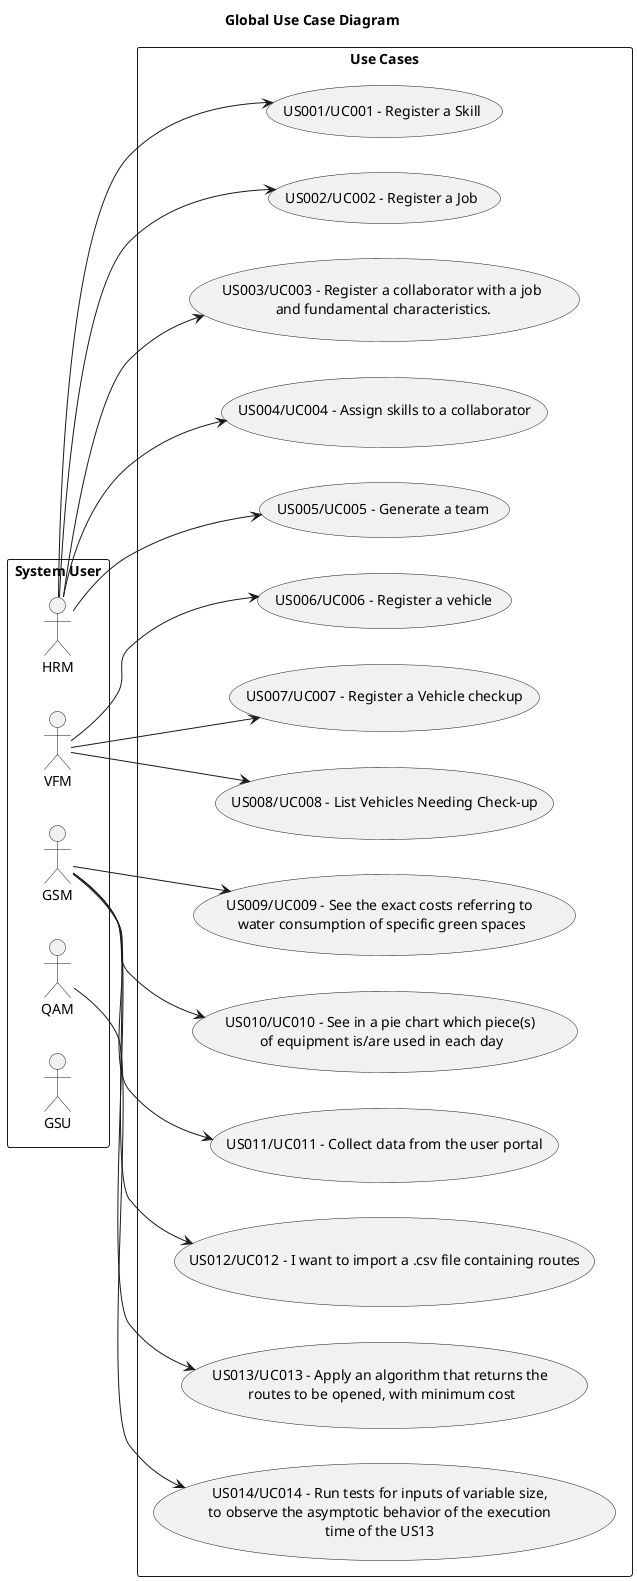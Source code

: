 @startuml
skinparam monochrome true
skinparam packageStyle rectangle
skinparam shadowing false

title Global Use Case Diagram

left to right direction

rectangle "System User" as actors {
    actor HRM
    actor VFM
    actor GSM
    actor QAM
    actor GSU
}

rectangle "Use Cases" as usecases{
    usecase "US001/UC001 - Register a Skill" as UC001
    HRM --> UC001
}

rectangle "Use Cases" as usecases{
    usecase "US002/UC002 - Register a Job" as UC002
    HRM --> UC002
}

rectangle "Use Cases" as usecases{
    usecase "US003/UC003 - Register a collaborator with a job\n and fundamental characteristics." as UC003
    HRM --> UC003
}

rectangle "Use Cases" as usecases{
    usecase "US004/UC004 - Assign skills to a collaborator" as UC004
    HRM --> UC004
}

rectangle "Use Cases" as usecases{
    usecase "US005/UC005 - Generate a team" as UC005
    HRM --> UC005
}

rectangle "Use Cases" as usecases{
    usecase "US006/UC006 - Register a vehicle" as UC006
    VFM --> UC006
}

rectangle "Use Cases" as usecases{
    usecase "US007/UC007 - Register a Vehicle checkup" as UC007
    VFM --> UC007
}

rectangle "Use Cases" as usecases{
    usecase "US008/UC008 - List Vehicles Needing Check-up" as UC008
    VFM --> UC008
}

rectangle "Use Cases" as usecases{
    usecase "US009/UC009 - See the exact costs referring to \nwater consumption of specific green spaces" as UC009
    GSM --> UC009
}

rectangle "Use Cases" as usecases{
    usecase "US010/UC010 - See in a pie chart which piece(s) \nof equipment is/are used in each day" as UC010
    GSM --> UC010
}
rectangle "Use Cases" as usecases{
    usecase "US011/UC011 - Collect data from the user portal" as UC011
    GSM --> UC011
}
rectangle "Use Cases" as usecases{
    usecase "US012/UC012 - I want to import a .csv file containing routes" as UC012
    GSM --> UC012
}
rectangle "Use Cases" as usecases{
    usecase "US013/UC013 - Apply an algorithm that returns the \nroutes to be opened, with minimum cost" as UC013
    GSM --> UC013
}
rectangle "Use Cases" as usecases{
    usecase "US014/UC014 - Run tests for inputs of variable size,\nto observe the asymptotic behavior of the execution\ntime of the US13" as UC014
    QAM --> UC014
}
@enduml
